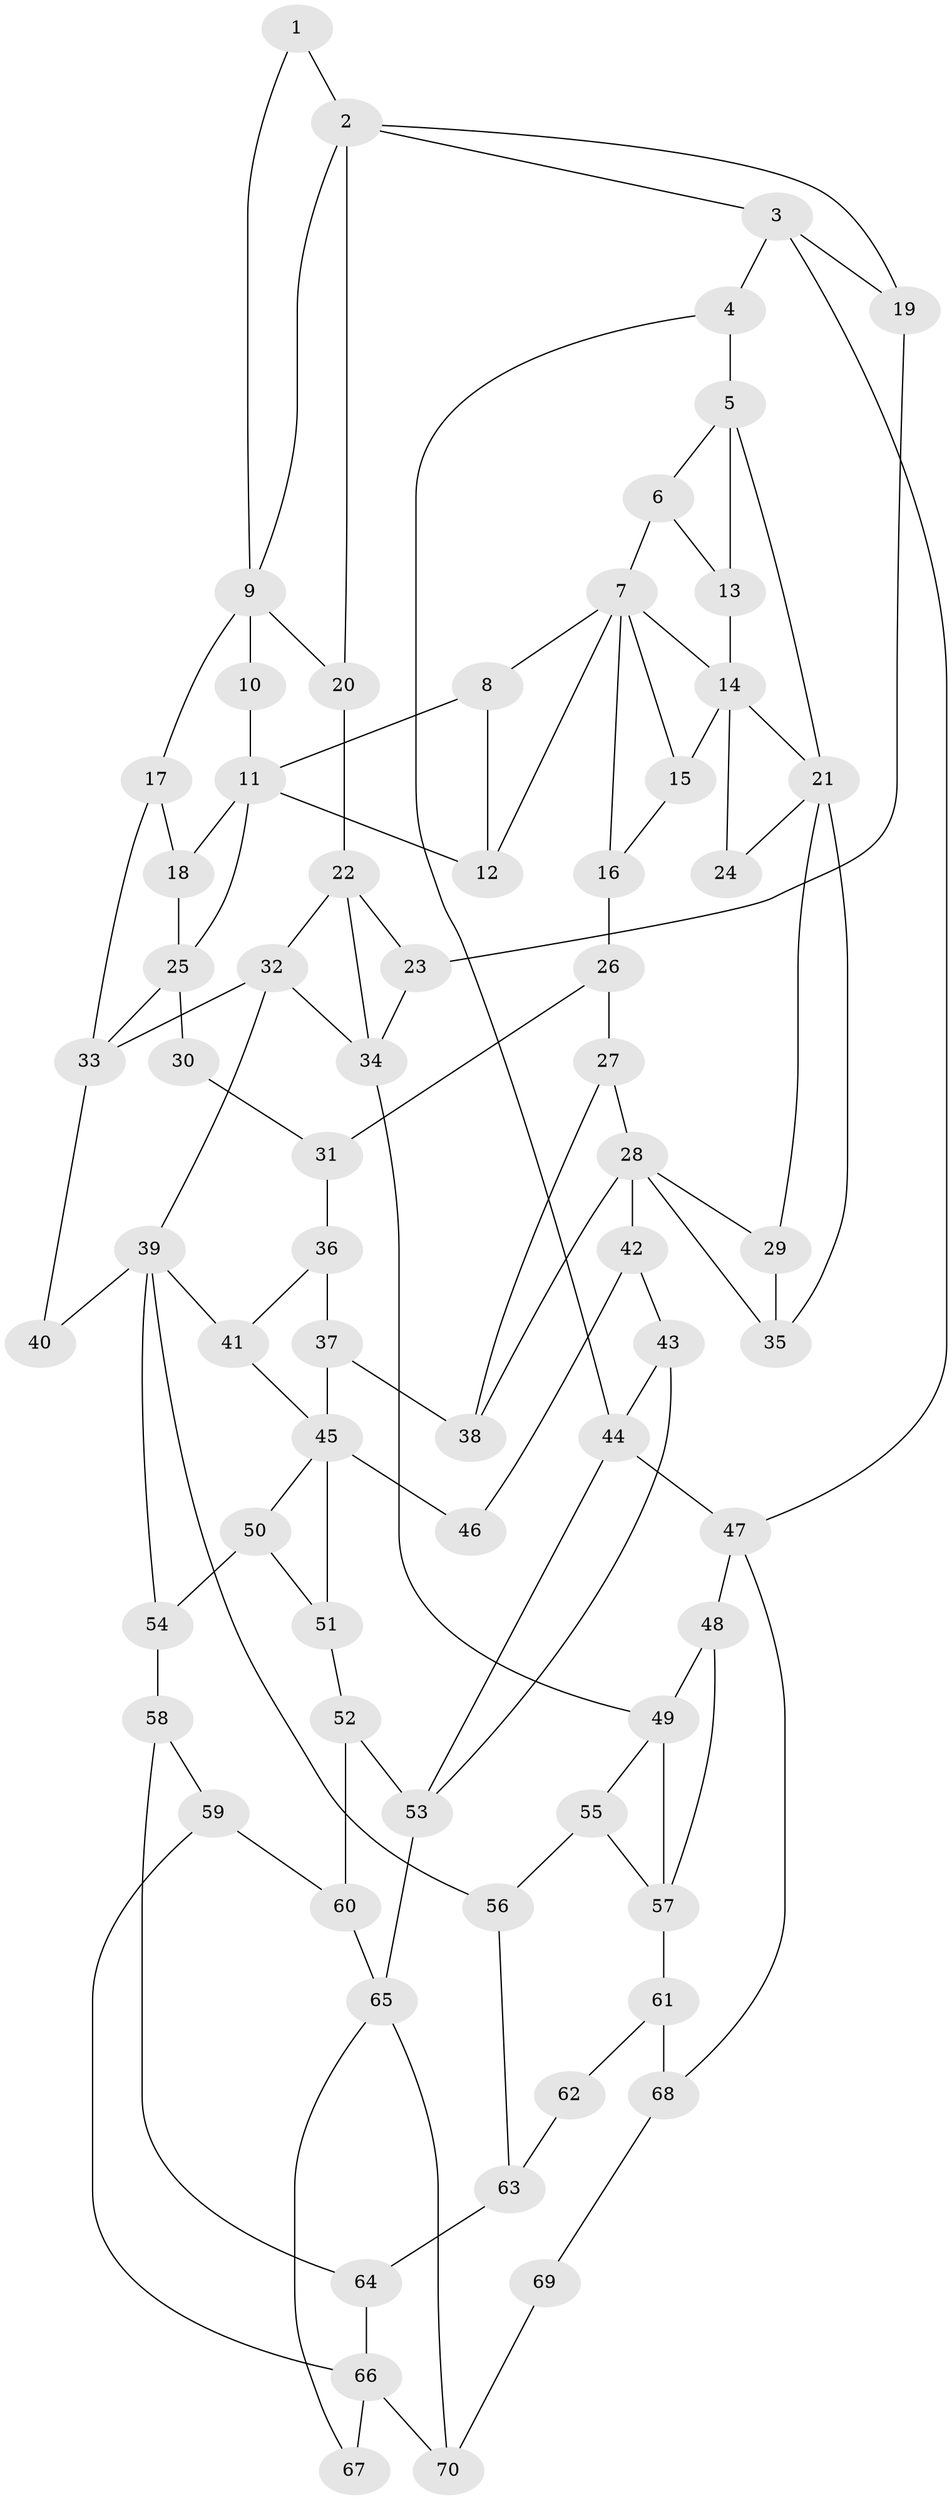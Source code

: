 // original degree distribution, {3: 0.014285714285714285, 4: 0.2714285714285714, 6: 0.2571428571428571, 5: 0.45714285714285713}
// Generated by graph-tools (version 1.1) at 2025/38/03/09/25 02:38:44]
// undirected, 70 vertices, 117 edges
graph export_dot {
graph [start="1"]
  node [color=gray90,style=filled];
  1;
  2;
  3;
  4;
  5;
  6;
  7;
  8;
  9;
  10;
  11;
  12;
  13;
  14;
  15;
  16;
  17;
  18;
  19;
  20;
  21;
  22;
  23;
  24;
  25;
  26;
  27;
  28;
  29;
  30;
  31;
  32;
  33;
  34;
  35;
  36;
  37;
  38;
  39;
  40;
  41;
  42;
  43;
  44;
  45;
  46;
  47;
  48;
  49;
  50;
  51;
  52;
  53;
  54;
  55;
  56;
  57;
  58;
  59;
  60;
  61;
  62;
  63;
  64;
  65;
  66;
  67;
  68;
  69;
  70;
  1 -- 2 [weight=1.0];
  1 -- 9 [weight=1.0];
  2 -- 3 [weight=1.0];
  2 -- 9 [weight=1.0];
  2 -- 19 [weight=1.0];
  2 -- 20 [weight=2.0];
  3 -- 4 [weight=1.0];
  3 -- 19 [weight=1.0];
  3 -- 47 [weight=1.0];
  4 -- 5 [weight=2.0];
  4 -- 44 [weight=1.0];
  5 -- 6 [weight=1.0];
  5 -- 13 [weight=2.0];
  5 -- 21 [weight=1.0];
  6 -- 7 [weight=1.0];
  6 -- 13 [weight=1.0];
  7 -- 8 [weight=1.0];
  7 -- 12 [weight=1.0];
  7 -- 14 [weight=1.0];
  7 -- 15 [weight=1.0];
  7 -- 16 [weight=1.0];
  8 -- 11 [weight=1.0];
  8 -- 12 [weight=2.0];
  9 -- 10 [weight=1.0];
  9 -- 17 [weight=1.0];
  9 -- 20 [weight=1.0];
  10 -- 11 [weight=2.0];
  11 -- 12 [weight=1.0];
  11 -- 18 [weight=1.0];
  11 -- 25 [weight=1.0];
  13 -- 14 [weight=2.0];
  14 -- 15 [weight=1.0];
  14 -- 21 [weight=1.0];
  14 -- 24 [weight=1.0];
  15 -- 16 [weight=1.0];
  16 -- 26 [weight=1.0];
  17 -- 18 [weight=1.0];
  17 -- 33 [weight=1.0];
  18 -- 25 [weight=1.0];
  19 -- 23 [weight=1.0];
  20 -- 22 [weight=2.0];
  21 -- 24 [weight=2.0];
  21 -- 29 [weight=1.0];
  21 -- 35 [weight=1.0];
  22 -- 23 [weight=1.0];
  22 -- 32 [weight=1.0];
  22 -- 34 [weight=1.0];
  23 -- 34 [weight=1.0];
  25 -- 30 [weight=2.0];
  25 -- 33 [weight=2.0];
  26 -- 27 [weight=1.0];
  26 -- 31 [weight=1.0];
  27 -- 28 [weight=1.0];
  27 -- 38 [weight=1.0];
  28 -- 29 [weight=1.0];
  28 -- 35 [weight=1.0];
  28 -- 38 [weight=1.0];
  28 -- 42 [weight=2.0];
  29 -- 35 [weight=1.0];
  30 -- 31 [weight=1.0];
  31 -- 36 [weight=1.0];
  32 -- 33 [weight=1.0];
  32 -- 34 [weight=2.0];
  32 -- 39 [weight=1.0];
  33 -- 40 [weight=1.0];
  34 -- 49 [weight=2.0];
  36 -- 37 [weight=1.0];
  36 -- 41 [weight=1.0];
  37 -- 38 [weight=1.0];
  37 -- 45 [weight=1.0];
  39 -- 40 [weight=2.0];
  39 -- 41 [weight=1.0];
  39 -- 54 [weight=1.0];
  39 -- 56 [weight=1.0];
  41 -- 45 [weight=1.0];
  42 -- 43 [weight=2.0];
  42 -- 46 [weight=1.0];
  43 -- 44 [weight=1.0];
  43 -- 53 [weight=1.0];
  44 -- 47 [weight=1.0];
  44 -- 53 [weight=1.0];
  45 -- 46 [weight=2.0];
  45 -- 50 [weight=1.0];
  45 -- 51 [weight=1.0];
  47 -- 48 [weight=1.0];
  47 -- 68 [weight=1.0];
  48 -- 49 [weight=1.0];
  48 -- 57 [weight=1.0];
  49 -- 55 [weight=1.0];
  49 -- 57 [weight=2.0];
  50 -- 51 [weight=1.0];
  50 -- 54 [weight=1.0];
  51 -- 52 [weight=1.0];
  52 -- 53 [weight=1.0];
  52 -- 60 [weight=1.0];
  53 -- 65 [weight=2.0];
  54 -- 58 [weight=1.0];
  55 -- 56 [weight=1.0];
  55 -- 57 [weight=1.0];
  56 -- 63 [weight=1.0];
  57 -- 61 [weight=2.0];
  58 -- 59 [weight=1.0];
  58 -- 64 [weight=1.0];
  59 -- 60 [weight=1.0];
  59 -- 66 [weight=1.0];
  60 -- 65 [weight=2.0];
  61 -- 62 [weight=2.0];
  61 -- 68 [weight=2.0];
  62 -- 63 [weight=1.0];
  63 -- 64 [weight=1.0];
  64 -- 66 [weight=1.0];
  65 -- 67 [weight=1.0];
  65 -- 70 [weight=1.0];
  66 -- 67 [weight=2.0];
  66 -- 70 [weight=2.0];
  68 -- 69 [weight=2.0];
  69 -- 70 [weight=2.0];
}

